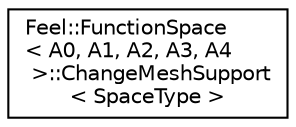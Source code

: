 digraph "Graphical Class Hierarchy"
{
 // LATEX_PDF_SIZE
  edge [fontname="Helvetica",fontsize="10",labelfontname="Helvetica",labelfontsize="10"];
  node [fontname="Helvetica",fontsize="10",shape=record];
  rankdir="LR";
  Node0 [label="Feel::FunctionSpace\l\< A0, A1, A2, A3, A4\l \>::ChangeMeshSupport\l\< SpaceType \>",height=0.2,width=0.4,color="black", fillcolor="white", style="filled",URL="$structFeel_1_1FunctionSpace_1_1ChangeMeshSupport.html",tooltip=" "];
}
